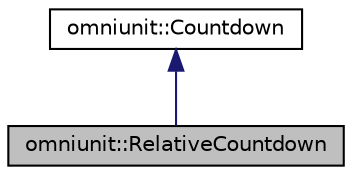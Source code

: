 digraph "omniunit::RelativeCountdown"
{
  edge [fontname="Helvetica",fontsize="10",labelfontname="Helvetica",labelfontsize="10"];
  node [fontname="Helvetica",fontsize="10",shape=record];
  Node2 [label="omniunit::RelativeCountdown",height=0.2,width=0.4,color="black", fillcolor="grey75", style="filled", fontcolor="black"];
  Node3 -> Node2 [dir="back",color="midnightblue",fontsize="10",style="solid",fontname="Helvetica"];
  Node3 [label="omniunit::Countdown",height=0.2,width=0.4,color="black", fillcolor="white", style="filled",URL="$classomniunit_1_1Countdown.html"];
}

